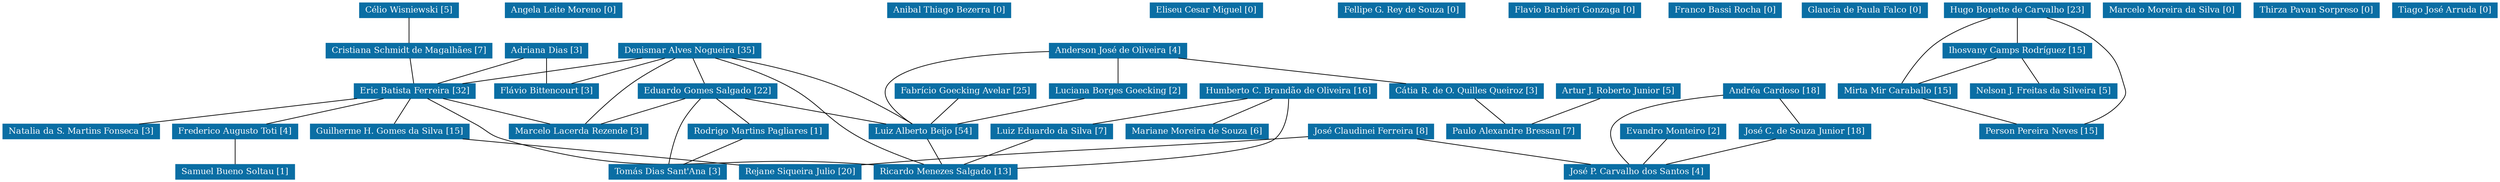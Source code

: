 strict graph grafo1 {
	graph [bb="0,0,2928,251.17",
		id=grafo1,
		overlap=False
	];
	node [fontsize=12,
		label="\N",
		shape=rectangle,
		style=filled
	];
	0	 [URL="membro-9808310940421979.html",
		color="#0A6EA4",
		fontcolor="#FFFFFF",
		height=0.29167,
		label="Adriana Dias [3]",
		pos="628,183.67",
		width=1.3333];
	12	 [URL="membro-9965398009651936.html",
		color="#0A6EA4",
		fontcolor="#FFFFFF",
		height=0.29167,
		label="Eric Batista Ferreira [32]",
		pos="475,126.67",
		width=1.8889];
	0 -- 12	 [pos="599.58,173.08 572.1,162.84 530.7,147.42 503.27,137.2"];
	17	 [URL="membro-6581499944728910.html",
		color="#0A6EA4",
		fontcolor="#FFFFFF",
		height=0.29167,
		label="Flávio Bittencourt [3]",
		pos="628,126.67",
		width=1.6528];
	0 -- 17	 [pos="628,172.95 628,162.76 628,147.52 628,137.34"];
	31	 [URL="membro-6453091384982419.html",
		color="#0A6EA4",
		fontcolor="#FFFFFF",
		height=0.29167,
		label="Marcelo Lacerda Rezende [3]",
		pos="674,69.667",
		width=2.1806];
	12 -- 31	 [pos="511.96,116.08 547.71,105.84 601.56,90.417 637.23,80.198"];
	40	 [URL="membro-8918198224706238.html",
		color="#0A6EA4",
		fontcolor="#FFFFFF",
		height=0.29167,
		label="Ricardo Menezes Salgado [13]",
		pos="1105,12.667",
		width=2.2639];
	12 -- 40	 [pos="491.75,115.9 520.19,97.687 575.87,62.47 586,59.167 767.49,0 824.05,42.11 1014,23.167 1017,22.867 1020.1,22.554 1023.2,22.231"];
	19	 [URL="membro-5154949759339458.html",
		color="#0A6EA4",
		fontcolor="#FFFFFF",
		height=0.29167,
		label="Frederico Augusto Toti [4]",
		pos="266,69.667",
		width=1.9861];
	12 -- 19	 [pos="436.18,116.08 398.64,105.84 342.08,90.417 304.61,80.198"];
	21	 [URL="membro-5817829882396943.html",
		color="#0A6EA4",
		fontcolor="#FFFFFF",
		height=0.29167,
		label="Guilherme H. Gomes da Silva [15]",
		pos="447,69.667",
		width=2.5417];
	12 -- 21	 [pos="469.73,115.95 464.73,105.76 457.24,90.515 452.24,80.34"];
	35	 [URL="membro-3374954104030940.html",
		color="#0A6EA4",
		fontcolor="#FFFFFF",
		height=0.29167,
		label="Natalia da S. Martins Fonseca [3]",
		pos="88,69.667",
		width=2.4444];
	12 -- 35	 [pos="406.7,116.61 337.27,106.38 230.13,90.601 159.55,80.205"];
	42	 [URL="membro-4318353199461089.html",
		color="#0A6EA4",
		fontcolor="#FFFFFF",
		height=0.29167,
		label="Samuel Bueno Soltau [1]",
		pos="266,12.667",
		width=1.9028];
	19 -- 42	 [pos="266,58.946 266,48.755 266,33.515 266,23.34"];
	39	 [URL="membro-1798884495942862.html",
		color="#0A6EA4",
		fontcolor="#FFFFFF",
		height=0.29167,
		label="Rejane Siqueira Julio [20]",
		pos="936,12.667",
		width=1.9306];
	21 -- 39	 [pos="538.66,59.781 621.79,50.694 747.68,36.629 857,23.167 860.02,22.795 863.11,22.409 866.22,22.015"];
	1	 [URL="membro-1349156075777095.html",
		color="#0A6EA4",
		fontcolor="#FFFFFF",
		height=0.29167,
		label="Anderson José de Oliveira [4]",
		pos="1318,183.67",
		width=2.1944];
	6	 [URL="membro-0061488493893247.html",
		color="#0A6EA4",
		fontcolor="#FFFFFF",
		height=0.29167,
		label="Cátia R. de O. Quilles Queiroz [3]",
		pos="1723,126.67",
		width=2.4861];
	1 -- 6	 [pos="1392.8,173.15 1465.6,162.9 1575.6,147.42 1648.3,137.18"];
	28	 [URL="membro-4139948635593421.html",
		color="#0A6EA4",
		fontcolor="#FFFFFF",
		height=0.29167,
		label="Luciana Borges Goecking [2]",
		pos="1318,126.67",
		width=2.1944];
	1 -- 28	 [pos="1318,172.95 1318,162.76 1318,147.52 1318,137.34"];
	29	 [URL="membro-8194104388434526.html",
		color="#0A6EA4",
		fontcolor="#FFFFFF",
		height=0.29167,
		label="Luiz Alberto Beijo [54]",
		pos="1087,69.667",
		width=1.7778];
	1 -- 29	 [pos="1238.7,180.74 1169.2,176.31 1075.5,165.16 1052,137.17 1037.1,119.48 1059,94.433 1074.2,80.352"];
	37	 [URL="membro-0231239253253477.html",
		color="#0A6EA4",
		fontcolor="#FFFFFF",
		height=0.29167,
		label="Paulo Alexandre Bressan [7]",
		pos="1781,69.667",
		width=2.125];
	6 -- 37	 [pos="1733.9,115.95 1744.3,105.76 1759.8,90.515 1770.1,80.34"];
	28 -- 29	 [pos="1275.4,116.15 1233.9,105.92 1171.3,90.464 1129.8,80.223"];
	29 -- 40	 [pos="1090.4,58.946 1093.6,48.755 1098.4,33.515 1101.6,23.34"];
	2	 [URL="membro-6016565950437007.html",
		color="#0A6EA4",
		fontcolor="#FFFFFF",
		height=0.29167,
		label="Andréa Cardoso [18]",
		pos="2089,126.67",
		width=1.625];
	25	 [URL="membro-1690570104837528.html",
		color="#0A6EA4",
		fontcolor="#FFFFFF",
		height=0.29167,
		label="José C. de Souza Junior [18]",
		pos="2128,69.667",
		width=2.1111];
	2 -- 25	 [pos="2096.3,115.95 2103.3,105.76 2113.7,90.515 2120.7,80.34"];
	27	 [URL="membro-9393213180145144.html",
		color="#0A6EA4",
		fontcolor="#FFFFFF",
		height=0.29167,
		label="José P. Carvalho dos Santos [4]",
		pos="1930,12.667",
		width=2.3056];
	2 -- 27	 [pos="2030.2,119.66 1982.4,112.62 1920.4,99.924 1905,80.167 1891.5,62.814 1908.4,37.417 1920.2,23.239"];
	25 -- 27	 [pos="2091.2,59.079 2055.7,48.841 2002.1,33.417 1966.6,23.198"];
	3	 [URL="membro-5106302431642025.html",
		color="#0A6EA4",
		fontcolor="#FFFFFF",
		height=0.29167,
		label="Angela Leite Moreno [0]",
		pos="658,240.67",
		width=1.875];
	4	 [URL="membro-8478305453281130.html",
		color="#0A6EA4",
		fontcolor="#FFFFFF",
		height=0.29167,
		label="Anibal Thiago Bezerra [0]",
		pos="1114,240.67",
		width=1.9861];
	5	 [URL="membro-6122155083160820.html",
		color="#0A6EA4",
		fontcolor="#FFFFFF",
		height=0.29167,
		label="Artur J. Roberto Junior [5]",
		pos="1902,126.67",
		width=1.9861];
	5 -- 37	 [pos="1879.5,116.08 1857.8,105.84 1825,90.417 1803.4,80.198"];
	7	 [URL="membro-4055079165002493.html",
		color="#0A6EA4",
		fontcolor="#FFFFFF",
		height=0.29167,
		label="Célio Wisniewski [5]",
		pos="469,240.67",
		width=1.6111];
	8	 [URL="membro-1140012060761818.html",
		color="#0A6EA4",
		fontcolor="#FFFFFF",
		height=0.29167,
		label="Cristiana Schmidt de Magalhães [7]",
		pos="469,183.67",
		width=2.5833];
	7 -- 8	 [pos="469,229.95 469,219.76 469,204.52 469,194.34"];
	8 -- 12	 [pos="470.13,172.95 471.2,162.76 472.81,147.52 473.88,137.34"];
	9	 [URL="membro-3858924778362309.html",
		color="#0A6EA4",
		fontcolor="#FFFFFF",
		height=0.29167,
		label="Denismar Alves Nogueira [35]",
		pos="799,183.67",
		width=2.2361];
	9 -- 12	 [pos="739.2,173.15 680.96,162.9 592.94,147.42 534.73,137.18"];
	9 -- 17	 [pos="767.24,173.08 736.52,162.84 690.25,147.42 659.59,137.2"];
	9 -- 31	 [pos="782.51,173.08 769.15,164.18 750.12,150.76 735,137.17 714.56,118.8 693.72,94.214 682.47,80.352"];
	9 -- 40	 [pos="830.42,173.07 853.44,164.73 885.07,152.05 911,137.17 960.81,108.6 965.36,89.682 1014,59.167 1036.1,45.307 1062.8,32.032 1081.6,23.24"];
	9 -- 29	 [pos="852.13,173.11 886.74,165.31 932.46,153.26 971,137.17 1009.3,121.19 1050.4,94.796 1071.9,80.197"];
	10	 [URL="membro-2363460036599181.html",
		color="#0A6EA4",
		fontcolor="#FFFFFF",
		height=0.29167,
		label="Eduardo Gomes Salgado [22]",
		pos="823,126.67",
		width=2.1944];
	9 -- 10	 [pos="803.51,172.95 807.81,162.76 814.22,147.52 818.51,137.34"];
	10 -- 31	 [pos="795.32,116.08 768.56,105.84 728.24,90.417 701.53,80.198"];
	10 -- 29	 [pos="871.73,116.15 919.11,105.92 990.68,90.464 1038.1,80.223"];
	41	 [URL="membro-1194178136211401.html",
		color="#0A6EA4",
		fontcolor="#FFFFFF",
		height=0.29167,
		label="Rodrigo Martins Pagliares [1]",
		pos="888,69.667",
		width=2.1944];
	10 -- 41	 [pos="835.23,115.95 846.85,105.76 864.23,90.515 875.83,80.34"];
	45	 [URL="membro-1722873559734250.html",
		color="#0A6EA4",
		fontcolor="#FFFFFF",
		height=0.29167,
		label="Tomás Dias Sant'Ana [3]",
		pos="781,12.667",
		width=1.875];
	10 -- 45	 [pos="816.93,115.84 811.91,106.58 804.85,92.778 800,80.167 792.49,60.621 786.49,36.869 783.37,23.387"];
	41 -- 45	 [pos="868.12,59.079 848.91,48.841 819.95,33.417 800.77,23.198"];
	11	 [URL="membro-6883421018811339.html",
		color="#0A6EA4",
		fontcolor="#FFFFFF",
		height=0.29167,
		label="Eliseu Cesar Miguel [0]",
		pos="1418,240.67",
		width=1.7917];
	13	 [URL="membro-3089568911577519.html",
		color="#0A6EA4",
		fontcolor="#FFFFFF",
		height=0.29167,
		label="Evandro Monteiro [2]",
		pos="1974,69.667",
		width=1.6667];
	13 -- 27	 [pos="1965.7,58.946 1957.9,48.755 1946.1,33.515 1938.2,23.34"];
	14	 [URL="membro-6886514520601172.html",
		color="#0A6EA4",
		fontcolor="#FFFFFF",
		height=0.29167,
		label="Fabrício Goecking Avelar [25]",
		pos="1141,126.67",
		width=2.2222];
	14 -- 29	 [pos="1130.8,115.95 1121.2,105.76 1106.8,90.515 1097.1,80.34"];
	15	 [URL="membro-8889388173781632.html",
		color="#0A6EA4",
		fontcolor="#FFFFFF",
		height=0.29167,
		label="Fellipe G. Rey de Souza [0]",
		pos="1650,240.67",
		width=2.0694];
	16	 [URL="membro-1310310705488241.html",
		color="#0A6EA4",
		fontcolor="#FFFFFF",
		height=0.29167,
		label="Flavio Barbieri Gonzaga [0]",
		pos="1855,240.67",
		width=2.0972];
	18	 [URL="membro-0165435409542220.html",
		color="#0A6EA4",
		fontcolor="#FFFFFF",
		height=0.29167,
		label="Franco Bassi Rocha [0]",
		pos="2032,240.67",
		width=1.7778];
	20	 [URL="membro-4404511957654050.html",
		color="#0A6EA4",
		fontcolor="#FFFFFF",
		height=0.29167,
		label="Glaucia de Paula Falco [0]",
		pos="2194,240.67",
		width=1.9722];
	22	 [URL="membro-1642083834158700.html",
		color="#0A6EA4",
		fontcolor="#FFFFFF",
		height=0.29167,
		label="Hugo Bonette de Carvalho [23]",
		pos="2372,240.67",
		width=2.3194];
	24	 [URL="membro-3732563704810366.html",
		color="#0A6EA4",
		fontcolor="#FFFFFF",
		height=0.29167,
		label="Ihosvany Camps Rodríguez [15]",
		pos="2372,183.67",
		width=2.3611];
	22 -- 24	 [pos="2372,229.95 2372,219.76 2372,204.52 2372,194.34"];
	34	 [URL="membro-6165304398755510.html",
		color="#0A6EA4",
		fontcolor="#FFFFFF",
		height=0.29167,
		label="Mirta Mir Caraballo [15]",
		pos="2233,126.67",
		width=1.875];
	22 -- 34	 [pos="2340.8,230.03 2321.2,222.26 2296.3,210.28 2278,194.17 2259.4,177.8 2245.1,152.04 2238,137.53"];
	38	 [URL="membro-2380268778692743.html",
		color="#0A6EA4",
		fontcolor="#FFFFFF",
		height=0.29167,
		label="Person Pereira Neves [15]",
		pos="2402,69.667",
		width=1.9306];
	22 -- 38	 [pos="2406.4,230.15 2425.9,222.71 2449.7,211.04 2466,194.17 2485.4,174.17 2486.1,164.38 2492,137.17 2494,128.05 2496.9,124.14 2492,116.17 \
2481.2,98.442 2461.2,87.177 2442.9,80.184"];
	24 -- 34	 [pos="2346.2,173.08 2321.2,162.84 2283.6,147.42 2258.7,137.2"];
	36	 [URL="membro-6853382226977684.html",
		color="#0A6EA4",
		fontcolor="#FFFFFF",
		height=0.29167,
		label="Nelson J. Freitas da Silveira [5]",
		pos="2401,126.67",
		width=2.2778];
	24 -- 36	 [pos="2377.5,172.95 2382.6,162.76 2390.4,147.52 2395.6,137.34"];
	34 -- 38	 [pos="2264.4,116.08 2294.7,105.84 2340.5,90.417 2370.8,80.198"];
	23	 [URL="membro-3832045632369639.html",
		color="#0A6EA4",
		fontcolor="#FFFFFF",
		height=0.29167,
		label="Humberto C. Brandão de Oliveira [16]",
		pos="1515,126.67",
		width=2.7778];
	23 -- 40	 [pos="1515.4,116.12 1515.3,100.99 1512.7,73.408 1496,59.167 1473,39.482 1294.4,24.764 1186.7,17.572"];
	30	 [URL="membro-5459510407019521.html",
		color="#0A6EA4",
		fontcolor="#FFFFFF",
		height=0.29167,
		label="Luiz Eduardo da Silva [7]",
		pos="1239,69.667",
		width=1.9444];
	23 -- 30	 [pos="1464.1,116.15 1414.5,105.92 1339.7,90.464 1290.1,80.223"];
	33	 [URL="membro-9682825029495702.html",
		color="#0A6EA4",
		fontcolor="#FFFFFF",
		height=0.29167,
		label="Mariane Moreira de Souza [6]",
		pos="1407,69.667",
		width=2.2222];
	23 -- 33	 [pos="1494.9,116.08 1475.5,105.84 1446.3,90.417 1427,80.198"];
	30 -- 40	 [pos="1214.1,59.079 1190,48.841 1153.8,33.417 1129.8,23.198"];
	26	 [URL="membro-6808752952332925.html",
		color="#0A6EA4",
		fontcolor="#FFFFFF",
		height=0.29167,
		label="José Claudinei Ferreira [8]",
		pos="1615,69.667",
		width=1.9861];
	26 -- 39	 [pos="1543.3,63.181 1527.7,61.816 1511.3,60.413 1496,59.167 1281.9,41.726 1227.7,45.507 1014,23.167 1011.3,22.883 1008.5,22.579 1005.7,\
22.26"];
	26 -- 27	 [pos="1673.1,59.146 1729.8,48.901 1815.3,33.416 1871.9,23.175"];
	32	 [URL="membro-6715092420026095.html",
		color="#0A6EA4",
		fontcolor="#FFFFFF",
		height=0.29167,
		label="Marcelo Moreira da Silva [0]",
		pos="2551,240.67",
		width=2.1389];
	43	 [URL="membro-3940703666349048.html",
		color="#0A6EA4",
		fontcolor="#FFFFFF",
		height=0.29167,
		label="Thirza Pavan Sorpreso [0]",
		pos="2717,240.67",
		width=1.9722];
	44	 [URL="membro-2604391010090933.html",
		color="#0A6EA4",
		fontcolor="#FFFFFF",
		height=0.29167,
		label="Tiago José Arruda [0]",
		pos="2867,240.67",
		width=1.6944];
}

